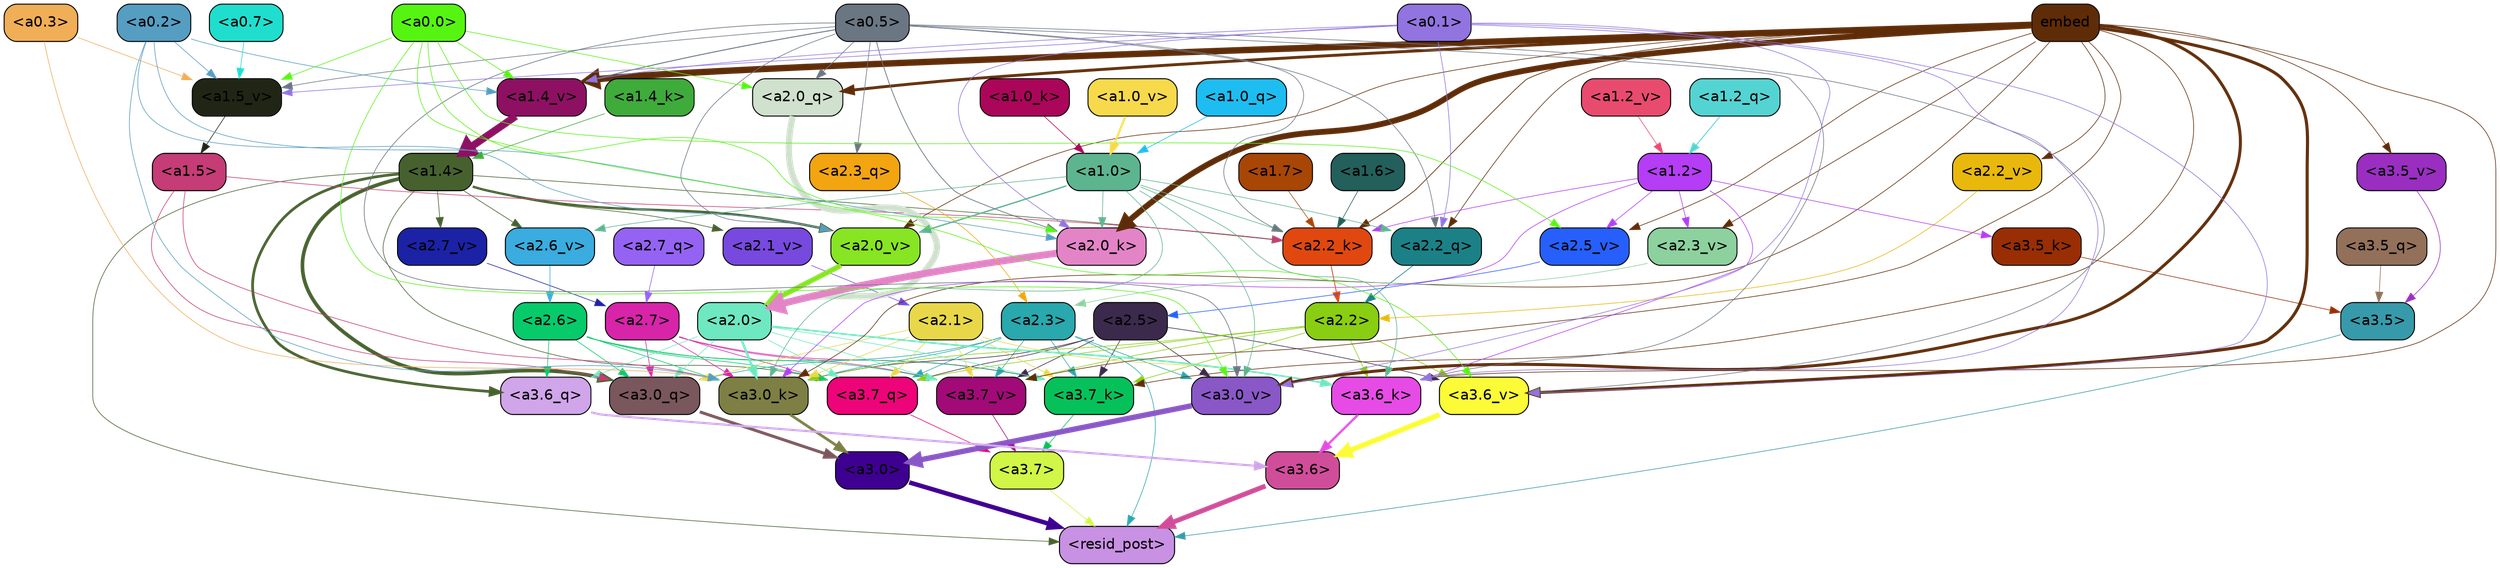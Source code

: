 strict digraph "" {
	graph [bgcolor=transparent,
		layout=dot,
		overlap=false,
		splines=true
	];
	"<a3.7>"	[color=black,
		fillcolor="#d1f648",
		fontname=Helvetica,
		shape=box,
		style="filled, rounded"];
	"<resid_post>"	[color=black,
		fillcolor="#c991e4",
		fontname=Helvetica,
		shape=box,
		style="filled, rounded"];
	"<a3.7>" -> "<resid_post>"	[color="#d1f648",
		penwidth=0.6];
	"<a3.6>"	[color=black,
		fillcolor="#d04d99",
		fontname=Helvetica,
		shape=box,
		style="filled, rounded"];
	"<a3.6>" -> "<resid_post>"	[color="#d04d99",
		penwidth=4.6696330308914185];
	"<a3.5>"	[color=black,
		fillcolor="#379aaa",
		fontname=Helvetica,
		shape=box,
		style="filled, rounded"];
	"<a3.5>" -> "<resid_post>"	[color="#379aaa",
		penwidth=0.6];
	"<a3.0>"	[color=black,
		fillcolor="#3e0090",
		fontname=Helvetica,
		shape=box,
		style="filled, rounded"];
	"<a3.0>" -> "<resid_post>"	[color="#3e0090",
		penwidth=4.282557368278503];
	"<a2.3>"	[color=black,
		fillcolor="#29a8ad",
		fontname=Helvetica,
		shape=box,
		style="filled, rounded"];
	"<a2.3>" -> "<resid_post>"	[color="#29a8ad",
		penwidth=0.6];
	"<a3.7_q>"	[color=black,
		fillcolor="#ed0478",
		fontname=Helvetica,
		shape=box,
		style="filled, rounded"];
	"<a2.3>" -> "<a3.7_q>"	[color="#29a8ad",
		penwidth=0.6];
	"<a3.0_q>"	[color=black,
		fillcolor="#7a575c",
		fontname=Helvetica,
		shape=box,
		style="filled, rounded"];
	"<a2.3>" -> "<a3.0_q>"	[color="#29a8ad",
		penwidth=0.6];
	"<a3.7_k>"	[color=black,
		fillcolor="#06c15a",
		fontname=Helvetica,
		shape=box,
		style="filled, rounded"];
	"<a2.3>" -> "<a3.7_k>"	[color="#29a8ad",
		penwidth=0.6];
	"<a3.0_k>"	[color=black,
		fillcolor="#7d7f44",
		fontname=Helvetica,
		shape=box,
		style="filled, rounded"];
	"<a2.3>" -> "<a3.0_k>"	[color="#29a8ad",
		penwidth=0.6];
	"<a3.7_v>"	[color=black,
		fillcolor="#a10a77",
		fontname=Helvetica,
		shape=box,
		style="filled, rounded"];
	"<a2.3>" -> "<a3.7_v>"	[color="#29a8ad",
		penwidth=0.6];
	"<a3.0_v>"	[color=black,
		fillcolor="#8a57c7",
		fontname=Helvetica,
		shape=box,
		style="filled, rounded"];
	"<a2.3>" -> "<a3.0_v>"	[color="#29a8ad",
		penwidth=0.6];
	"<a1.4>"	[color=black,
		fillcolor="#46612e",
		fontname=Helvetica,
		shape=box,
		style="filled, rounded"];
	"<a1.4>" -> "<resid_post>"	[color="#46612e",
		penwidth=0.6];
	"<a1.4>" -> "<a3.7_q>"	[color="#46612e",
		penwidth=0.6];
	"<a3.6_q>"	[color=black,
		fillcolor="#d1a5e9",
		fontname=Helvetica,
		shape=box,
		style="filled, rounded"];
	"<a1.4>" -> "<a3.6_q>"	[color="#46612e",
		penwidth=2.6073555648326874];
	"<a1.4>" -> "<a3.0_q>"	[color="#46612e",
		penwidth=3.4971605762839317];
	"<a2.2_k>"	[color=black,
		fillcolor="#e04810",
		fontname=Helvetica,
		shape=box,
		style="filled, rounded"];
	"<a1.4>" -> "<a2.2_k>"	[color="#46612e",
		penwidth=0.6];
	"<a2.7_v>"	[color=black,
		fillcolor="#1b22a5",
		fontname=Helvetica,
		shape=box,
		style="filled, rounded"];
	"<a1.4>" -> "<a2.7_v>"	[color="#46612e",
		penwidth=0.6];
	"<a2.6_v>"	[color=black,
		fillcolor="#3aacdf",
		fontname=Helvetica,
		shape=box,
		style="filled, rounded"];
	"<a1.4>" -> "<a2.6_v>"	[color="#46612e",
		penwidth=0.6];
	"<a2.1_v>"	[color=black,
		fillcolor="#7749df",
		fontname=Helvetica,
		shape=box,
		style="filled, rounded"];
	"<a1.4>" -> "<a2.1_v>"	[color="#46612e",
		penwidth=0.6];
	"<a2.0_v>"	[color=black,
		fillcolor="#87e524",
		fontname=Helvetica,
		shape=box,
		style="filled, rounded"];
	"<a1.4>" -> "<a2.0_v>"	[color="#46612e",
		penwidth=2.268670678138733];
	"<a3.7_q>" -> "<a3.7>"	[color="#ed0478",
		penwidth=0.6];
	"<a3.6_q>" -> "<a3.6>"	[color="#d1a5e9",
		penwidth=2.03758105635643];
	"<a3.5_q>"	[color=black,
		fillcolor="#93705a",
		fontname=Helvetica,
		shape=box,
		style="filled, rounded"];
	"<a3.5_q>" -> "<a3.5>"	[color="#93705a",
		penwidth=0.6];
	"<a3.0_q>" -> "<a3.0>"	[color="#7a575c",
		penwidth=2.8638100624084473];
	"<a3.7_k>" -> "<a3.7>"	[color="#06c15a",
		penwidth=0.6];
	"<a3.6_k>"	[color=black,
		fillcolor="#e74be6",
		fontname=Helvetica,
		shape=box,
		style="filled, rounded"];
	"<a3.6_k>" -> "<a3.6>"	[color="#e74be6",
		penwidth=2.174198240041733];
	"<a3.5_k>"	[color=black,
		fillcolor="#992e04",
		fontname=Helvetica,
		shape=box,
		style="filled, rounded"];
	"<a3.5_k>" -> "<a3.5>"	[color="#992e04",
		penwidth=0.6];
	"<a3.0_k>" -> "<a3.0>"	[color="#7d7f44",
		penwidth=2.6274144649505615];
	"<a3.7_v>" -> "<a3.7>"	[color="#a10a77",
		penwidth=0.6];
	"<a3.6_v>"	[color=black,
		fillcolor="#fbfb37",
		fontname=Helvetica,
		shape=box,
		style="filled, rounded"];
	"<a3.6_v>" -> "<a3.6>"	[color="#fbfb37",
		penwidth=5.002329230308533];
	"<a3.5_v>"	[color=black,
		fillcolor="#9a2ec1",
		fontname=Helvetica,
		shape=box,
		style="filled, rounded"];
	"<a3.5_v>" -> "<a3.5>"	[color="#9a2ec1",
		penwidth=0.6];
	"<a3.0_v>" -> "<a3.0>"	[color="#8a57c7",
		penwidth=5.188832879066467];
	"<a2.7>"	[color=black,
		fillcolor="#d724a9",
		fontname=Helvetica,
		shape=box,
		style="filled, rounded"];
	"<a2.7>" -> "<a3.7_q>"	[color="#d724a9",
		penwidth=0.6];
	"<a2.7>" -> "<a3.0_q>"	[color="#d724a9",
		penwidth=0.6];
	"<a2.7>" -> "<a3.7_k>"	[color="#d724a9",
		penwidth=0.6];
	"<a2.7>" -> "<a3.0_k>"	[color="#d724a9",
		penwidth=0.6];
	"<a2.7>" -> "<a3.7_v>"	[color="#d724a9",
		penwidth=0.6];
	"<a2.6>"	[color=black,
		fillcolor="#07ca6b",
		fontname=Helvetica,
		shape=box,
		style="filled, rounded"];
	"<a2.6>" -> "<a3.7_q>"	[color="#07ca6b",
		penwidth=0.6];
	"<a2.6>" -> "<a3.6_q>"	[color="#07ca6b",
		penwidth=0.6];
	"<a2.6>" -> "<a3.0_q>"	[color="#07ca6b",
		penwidth=0.6];
	"<a2.6>" -> "<a3.7_k>"	[color="#07ca6b",
		penwidth=0.6];
	"<a2.6>" -> "<a3.0_k>"	[color="#07ca6b",
		penwidth=0.6];
	"<a2.6>" -> "<a3.7_v>"	[color="#07ca6b",
		penwidth=0.6];
	"<a2.5>"	[color=black,
		fillcolor="#3b2a4c",
		fontname=Helvetica,
		shape=box,
		style="filled, rounded"];
	"<a2.5>" -> "<a3.7_q>"	[color="#3b2a4c",
		penwidth=0.6];
	"<a2.5>" -> "<a3.7_k>"	[color="#3b2a4c",
		penwidth=0.6];
	"<a2.5>" -> "<a3.0_k>"	[color="#3b2a4c",
		penwidth=0.6];
	"<a2.5>" -> "<a3.7_v>"	[color="#3b2a4c",
		penwidth=0.6];
	"<a2.5>" -> "<a3.6_v>"	[color="#3b2a4c",
		penwidth=0.6];
	"<a2.5>" -> "<a3.0_v>"	[color="#3b2a4c",
		penwidth=0.6];
	"<a2.2>"	[color=black,
		fillcolor="#89ce12",
		fontname=Helvetica,
		shape=box,
		style="filled, rounded"];
	"<a2.2>" -> "<a3.7_q>"	[color="#89ce12",
		penwidth=0.6];
	"<a2.2>" -> "<a3.7_k>"	[color="#89ce12",
		penwidth=0.6];
	"<a2.2>" -> "<a3.6_k>"	[color="#89ce12",
		penwidth=0.6];
	"<a2.2>" -> "<a3.0_k>"	[color="#89ce12",
		penwidth=0.6];
	"<a2.2>" -> "<a3.7_v>"	[color="#89ce12",
		penwidth=0.6];
	"<a2.2>" -> "<a3.6_v>"	[color="#89ce12",
		penwidth=0.6];
	"<a2.1>"	[color=black,
		fillcolor="#e8d849",
		fontname=Helvetica,
		shape=box,
		style="filled, rounded"];
	"<a2.1>" -> "<a3.7_q>"	[color="#e8d849",
		penwidth=0.6];
	"<a2.1>" -> "<a3.0_q>"	[color="#e8d849",
		penwidth=0.6];
	"<a2.1>" -> "<a3.7_k>"	[color="#e8d849",
		penwidth=0.6];
	"<a2.1>" -> "<a3.6_k>"	[color="#e8d849",
		penwidth=0.6];
	"<a2.1>" -> "<a3.0_k>"	[color="#e8d849",
		penwidth=0.6];
	"<a2.1>" -> "<a3.7_v>"	[color="#e8d849",
		penwidth=0.6];
	"<a2.0>"	[color=black,
		fillcolor="#6ee8c0",
		fontname=Helvetica,
		shape=box,
		style="filled, rounded"];
	"<a2.0>" -> "<a3.7_q>"	[color="#6ee8c0",
		penwidth=0.6];
	"<a2.0>" -> "<a3.6_q>"	[color="#6ee8c0",
		penwidth=0.6];
	"<a2.0>" -> "<a3.0_q>"	[color="#6ee8c0",
		penwidth=0.6];
	"<a2.0>" -> "<a3.7_k>"	[color="#6ee8c0",
		penwidth=0.6];
	"<a2.0>" -> "<a3.6_k>"	[color="#6ee8c0",
		penwidth=1.5568191409111023];
	"<a2.0>" -> "<a3.0_k>"	[color="#6ee8c0",
		penwidth=2.270527422428131];
	"<a2.0>" -> "<a3.7_v>"	[color="#6ee8c0",
		penwidth=0.6];
	"<a1.5>"	[color=black,
		fillcolor="#c53c76",
		fontname=Helvetica,
		shape=box,
		style="filled, rounded"];
	"<a1.5>" -> "<a3.0_q>"	[color="#c53c76",
		penwidth=0.6];
	"<a1.5>" -> "<a3.0_k>"	[color="#c53c76",
		penwidth=0.6];
	"<a1.5>" -> "<a2.2_k>"	[color="#c53c76",
		penwidth=0.6];
	embed	[color=black,
		fillcolor="#5f2c08",
		fontname=Helvetica,
		shape=box,
		style="filled, rounded"];
	embed -> "<a3.7_k>"	[color="#5f2c08",
		penwidth=0.6];
	embed -> "<a3.6_k>"	[color="#5f2c08",
		penwidth=0.6];
	embed -> "<a3.0_k>"	[color="#5f2c08",
		penwidth=0.6];
	embed -> "<a3.7_v>"	[color="#5f2c08",
		penwidth=0.6];
	embed -> "<a3.6_v>"	[color="#5f2c08",
		penwidth=2.9588699340820312];
	embed -> "<a3.5_v>"	[color="#5f2c08",
		penwidth=0.6];
	embed -> "<a3.0_v>"	[color="#5f2c08",
		penwidth=2.8686431646347046];
	"<a2.2_q>"	[color=black,
		fillcolor="#1b8187",
		fontname=Helvetica,
		shape=box,
		style="filled, rounded"];
	embed -> "<a2.2_q>"	[color="#5f2c08",
		penwidth=0.6];
	"<a2.0_q>"	[color=black,
		fillcolor="#d0e1cd",
		fontname=Helvetica,
		shape=box,
		style="filled, rounded"];
	embed -> "<a2.0_q>"	[color="#5f2c08",
		penwidth=2.7617180347442627];
	embed -> "<a2.2_k>"	[color="#5f2c08",
		penwidth=0.67606520652771];
	"<a2.0_k>"	[color=black,
		fillcolor="#e384c6",
		fontname=Helvetica,
		shape=box,
		style="filled, rounded"];
	embed -> "<a2.0_k>"	[color="#5f2c08",
		penwidth=5.615107178688049];
	"<a2.5_v>"	[color=black,
		fillcolor="#265ffb",
		fontname=Helvetica,
		shape=box,
		style="filled, rounded"];
	embed -> "<a2.5_v>"	[color="#5f2c08",
		penwidth=0.6];
	"<a2.3_v>"	[color=black,
		fillcolor="#8dd19e",
		fontname=Helvetica,
		shape=box,
		style="filled, rounded"];
	embed -> "<a2.3_v>"	[color="#5f2c08",
		penwidth=0.6];
	"<a2.2_v>"	[color=black,
		fillcolor="#e9b80c",
		fontname=Helvetica,
		shape=box,
		style="filled, rounded"];
	embed -> "<a2.2_v>"	[color="#5f2c08",
		penwidth=0.6];
	embed -> "<a2.0_v>"	[color="#5f2c08",
		penwidth=0.6];
	"<a1.4_v>"	[color=black,
		fillcolor="#8e1062",
		fontname=Helvetica,
		shape=box,
		style="filled, rounded"];
	embed -> "<a1.4_v>"	[color="#5f2c08",
		penwidth=6.189999580383301];
	"<a1.2>"	[color=black,
		fillcolor="#b43df5",
		fontname=Helvetica,
		shape=box,
		style="filled, rounded"];
	"<a1.2>" -> "<a3.6_k>"	[color="#b43df5",
		penwidth=0.6];
	"<a1.2>" -> "<a3.5_k>"	[color="#b43df5",
		penwidth=0.6];
	"<a1.2>" -> "<a3.0_k>"	[color="#b43df5",
		penwidth=0.6];
	"<a1.2>" -> "<a2.2_k>"	[color="#b43df5",
		penwidth=0.6];
	"<a1.2>" -> "<a2.5_v>"	[color="#b43df5",
		penwidth=0.6];
	"<a1.2>" -> "<a2.3_v>"	[color="#b43df5",
		penwidth=0.6];
	"<a1.0>"	[color=black,
		fillcolor="#5db590",
		fontname=Helvetica,
		shape=box,
		style="filled, rounded"];
	"<a1.0>" -> "<a3.6_k>"	[color="#5db590",
		penwidth=0.6];
	"<a1.0>" -> "<a3.0_k>"	[color="#5db590",
		penwidth=0.6];
	"<a1.0>" -> "<a3.0_v>"	[color="#5db590",
		penwidth=0.6];
	"<a1.0>" -> "<a2.2_q>"	[color="#5db590",
		penwidth=0.6];
	"<a1.0>" -> "<a2.2_k>"	[color="#5db590",
		penwidth=0.6];
	"<a1.0>" -> "<a2.0_k>"	[color="#5db590",
		penwidth=0.6];
	"<a1.0>" -> "<a2.6_v>"	[color="#5db590",
		penwidth=0.6];
	"<a1.0>" -> "<a2.0_v>"	[color="#5db590",
		penwidth=1.27996826171875];
	"<a0.5>"	[color=black,
		fillcolor="#6b7683",
		fontname=Helvetica,
		shape=box,
		style="filled, rounded"];
	"<a0.5>" -> "<a3.6_k>"	[color="#6b7683",
		penwidth=0.6];
	"<a0.5>" -> "<a3.6_v>"	[color="#6b7683",
		penwidth=0.6];
	"<a0.5>" -> "<a3.0_v>"	[color="#6b7683",
		penwidth=0.6421224474906921];
	"<a2.3_q>"	[color=black,
		fillcolor="#f2a511",
		fontname=Helvetica,
		shape=box,
		style="filled, rounded"];
	"<a0.5>" -> "<a2.3_q>"	[color="#6b7683",
		penwidth=0.6];
	"<a0.5>" -> "<a2.2_q>"	[color="#6b7683",
		penwidth=0.6];
	"<a0.5>" -> "<a2.0_q>"	[color="#6b7683",
		penwidth=0.6];
	"<a0.5>" -> "<a2.2_k>"	[color="#6b7683",
		penwidth=0.6];
	"<a0.5>" -> "<a2.0_k>"	[color="#6b7683",
		penwidth=0.7151575088500977];
	"<a0.5>" -> "<a2.0_v>"	[color="#6b7683",
		penwidth=0.6];
	"<a1.5_v>"	[color=black,
		fillcolor="#212516",
		fontname=Helvetica,
		shape=box,
		style="filled, rounded"];
	"<a0.5>" -> "<a1.5_v>"	[color="#6b7683",
		penwidth=0.6];
	"<a0.5>" -> "<a1.4_v>"	[color="#6b7683",
		penwidth=0.8927993774414062];
	"<a0.1>"	[color=black,
		fillcolor="#9174df",
		fontname=Helvetica,
		shape=box,
		style="filled, rounded"];
	"<a0.1>" -> "<a3.6_k>"	[color="#9174df",
		penwidth=0.6];
	"<a0.1>" -> "<a3.6_v>"	[color="#9174df",
		penwidth=0.6];
	"<a0.1>" -> "<a3.0_v>"	[color="#9174df",
		penwidth=0.6];
	"<a0.1>" -> "<a2.2_q>"	[color="#9174df",
		penwidth=0.6];
	"<a0.1>" -> "<a2.0_k>"	[color="#9174df",
		penwidth=0.6];
	"<a0.1>" -> "<a1.5_v>"	[color="#9174df",
		penwidth=0.6];
	"<a0.1>" -> "<a1.4_v>"	[color="#9174df",
		penwidth=0.6];
	"<a0.3>"	[color=black,
		fillcolor="#f0ae57",
		fontname=Helvetica,
		shape=box,
		style="filled, rounded"];
	"<a0.3>" -> "<a3.0_k>"	[color="#f0ae57",
		penwidth=0.6];
	"<a0.3>" -> "<a1.5_v>"	[color="#f0ae57",
		penwidth=0.6];
	"<a0.2>"	[color=black,
		fillcolor="#569dc2",
		fontname=Helvetica,
		shape=box,
		style="filled, rounded"];
	"<a0.2>" -> "<a3.0_k>"	[color="#569dc2",
		penwidth=0.6];
	"<a0.2>" -> "<a2.0_k>"	[color="#569dc2",
		penwidth=0.6];
	"<a0.2>" -> "<a2.0_v>"	[color="#569dc2",
		penwidth=0.6];
	"<a0.2>" -> "<a1.5_v>"	[color="#569dc2",
		penwidth=0.6];
	"<a0.2>" -> "<a1.4_v>"	[color="#569dc2",
		penwidth=0.6];
	"<a0.0>"	[color=black,
		fillcolor="#56f511",
		fontname=Helvetica,
		shape=box,
		style="filled, rounded"];
	"<a0.0>" -> "<a3.6_v>"	[color="#56f511",
		penwidth=0.6];
	"<a0.0>" -> "<a3.0_v>"	[color="#56f511",
		penwidth=0.6];
	"<a0.0>" -> "<a2.0_q>"	[color="#56f511",
		penwidth=0.6];
	"<a0.0>" -> "<a2.0_k>"	[color="#56f511",
		penwidth=0.6];
	"<a0.0>" -> "<a2.5_v>"	[color="#56f511",
		penwidth=0.6];
	"<a0.0>" -> "<a1.5_v>"	[color="#56f511",
		penwidth=0.6];
	"<a0.0>" -> "<a1.4_v>"	[color="#56f511",
		penwidth=0.6];
	"<a2.7_q>"	[color=black,
		fillcolor="#9563f4",
		fontname=Helvetica,
		shape=box,
		style="filled, rounded"];
	"<a2.7_q>" -> "<a2.7>"	[color="#9563f4",
		penwidth=0.6];
	"<a2.3_q>" -> "<a2.3>"	[color="#f2a511",
		penwidth=0.6];
	"<a2.2_q>" -> "<a2.2>"	[color="#1b8187",
		penwidth=0.6340763568878174];
	"<a2.0_q>" -> "<a2.0>"	[color="#d0e1cd",
		penwidth=6.0160088539123535];
	"<a2.2_k>" -> "<a2.2>"	[color="#e04810",
		penwidth=0.7764816284179688];
	"<a2.0_k>" -> "<a2.0>"	[color="#e384c6",
		penwidth=6.773025274276733];
	"<a2.7_v>" -> "<a2.7>"	[color="#1b22a5",
		penwidth=0.6];
	"<a2.6_v>" -> "<a2.6>"	[color="#3aacdf",
		penwidth=0.6];
	"<a2.5_v>" -> "<a2.5>"	[color="#265ffb",
		penwidth=0.6];
	"<a2.3_v>" -> "<a2.3>"	[color="#8dd19e",
		penwidth=0.6];
	"<a2.2_v>" -> "<a2.2>"	[color="#e9b80c",
		penwidth=0.6];
	"<a2.1_v>" -> "<a2.1>"	[color="#7749df",
		penwidth=0.6];
	"<a2.0_v>" -> "<a2.0>"	[color="#87e524",
		penwidth=4.906715989112854];
	"<a1.7>"	[color=black,
		fillcolor="#a84606",
		fontname=Helvetica,
		shape=box,
		style="filled, rounded"];
	"<a1.7>" -> "<a2.2_k>"	[color="#a84606",
		penwidth=0.6];
	"<a1.6>"	[color=black,
		fillcolor="#235f5b",
		fontname=Helvetica,
		shape=box,
		style="filled, rounded"];
	"<a1.6>" -> "<a2.2_k>"	[color="#235f5b",
		penwidth=0.6];
	"<a1.2_q>"	[color=black,
		fillcolor="#53d4d3",
		fontname=Helvetica,
		shape=box,
		style="filled, rounded"];
	"<a1.2_q>" -> "<a1.2>"	[color="#53d4d3",
		penwidth=0.836545467376709];
	"<a1.0_q>"	[color=black,
		fillcolor="#1ebdf1",
		fontname=Helvetica,
		shape=box,
		style="filled, rounded"];
	"<a1.0_q>" -> "<a1.0>"	[color="#1ebdf1",
		penwidth=0.6];
	"<a1.4_k>"	[color=black,
		fillcolor="#3eab3b",
		fontname=Helvetica,
		shape=box,
		style="filled, rounded"];
	"<a1.4_k>" -> "<a1.4>"	[color="#3eab3b",
		penwidth=0.6];
	"<a1.0_k>"	[color=black,
		fillcolor="#ab0659",
		fontname=Helvetica,
		shape=box,
		style="filled, rounded"];
	"<a1.0_k>" -> "<a1.0>"	[color="#ab0659",
		penwidth=0.6];
	"<a1.5_v>" -> "<a1.5>"	[color="#212516",
		penwidth=0.6];
	"<a1.4_v>" -> "<a1.4>"	[color="#8e1062",
		penwidth=7.093163728713989];
	"<a1.2_v>"	[color=black,
		fillcolor="#e94b6e",
		fontname=Helvetica,
		shape=box,
		style="filled, rounded"];
	"<a1.2_v>" -> "<a1.2>"	[color="#e94b6e",
		penwidth=0.6];
	"<a1.0_v>"	[color=black,
		fillcolor="#f7da4b",
		fontname=Helvetica,
		shape=box,
		style="filled, rounded"];
	"<a1.0_v>" -> "<a1.0>"	[color="#f7da4b",
		penwidth=1.9666723012924194];
	"<a0.7>"	[color=black,
		fillcolor="#20dece",
		fontname=Helvetica,
		shape=box,
		style="filled, rounded"];
	"<a0.7>" -> "<a1.5_v>"	[color="#20dece",
		penwidth=0.6];
}
